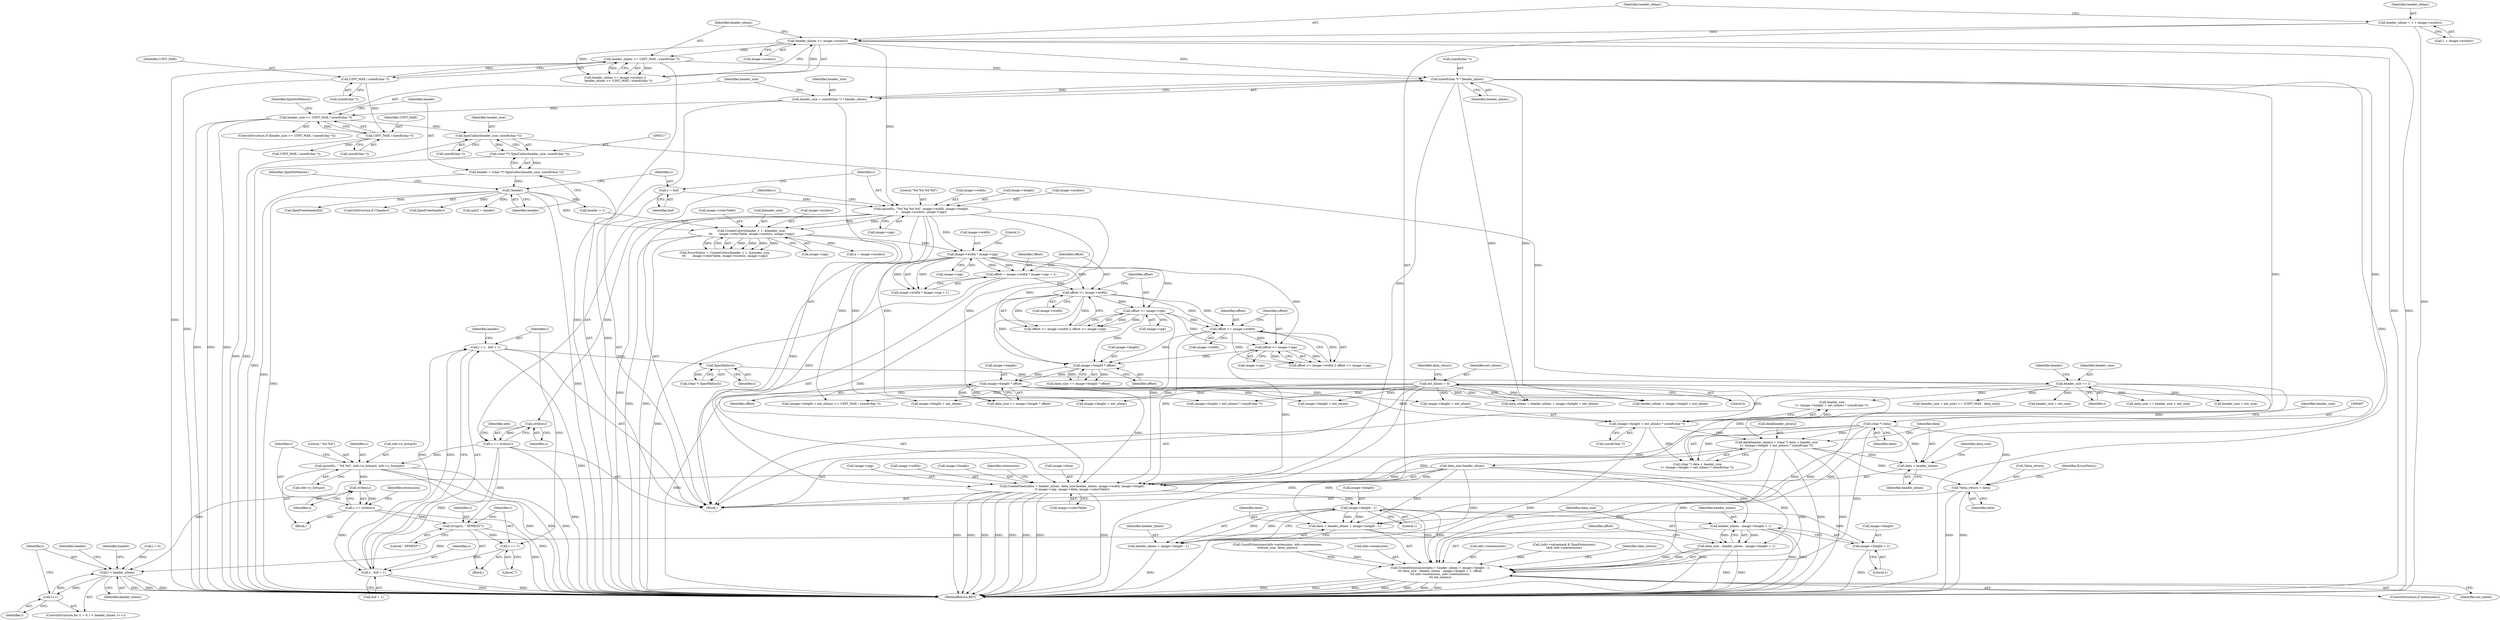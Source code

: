 digraph "0_libXpm_d1167418f0fd02a27f617ec5afd6db053afbe185@array" {
"1000491" [label="(Call,data[header_nlines] = (char *) data + header_size\n\t+ (image->height + ext_nlines) * sizeof(char *))"];
"1000496" [label="(Call,(char *) data)"];
"1000300" [label="(Call,header_size += l)"];
"1000292" [label="(Call,XpmMalloc(l))"];
"1000280" [label="(Call,l = s - buf + 1)"];
"1000282" [label="(Call,s - buf + 1)"];
"1000267" [label="(Call,s += strlen(s))"];
"1000269" [label="(Call,strlen(s))"];
"1000258" [label="(Call,sprintf(s, \" %d %d\", info->x_hotspot, info->y_hotspot))"];
"1000245" [label="(Call,s += strlen(s))"];
"1000247" [label="(Call,strlen(s))"];
"1000230" [label="(Call,sprintf(s, \"%d %d %d %d\", image->width, image->height,\n\t    image->ncolors, image->cpp))"];
"1000227" [label="(Call,s = buf)"];
"1000186" [label="(Call,header_nlines <= image->ncolors)"];
"1000177" [label="(Call,header_nlines = 1 + image->ncolors)"];
"1000277" [label="(Call,s += 7)"];
"1000274" [label="(Call,strcpy(s, \" XPMEXT\"))"];
"1000218" [label="(Call,XpmCalloc(header_size, sizeof(char *)))"];
"1000206" [label="(Call,header_size >= UINT_MAX / sizeof(char *))"];
"1000199" [label="(Call,header_size = sizeof(char *) * header_nlines)"];
"1000201" [label="(Call,sizeof(char *) * header_nlines)"];
"1000191" [label="(Call,header_nlines >= UINT_MAX / sizeof(char *))"];
"1000193" [label="(Call,UINT_MAX / sizeof(char *))"];
"1000208" [label="(Call,UINT_MAX / sizeof(char *))"];
"1000501" [label="(Call,(image->height + ext_nlines) * sizeof(char *))"];
"1000403" [label="(Call,image->height * offset)"];
"1000394" [label="(Call,image->height * offset)"];
"1000343" [label="(Call,offset <= image->width)"];
"1000330" [label="(Call,offset = image->width * image->cpp + 1)"];
"1000333" [label="(Call,image->width * image->cpp)"];
"1000309" [label="(Call,CreateColors(header + 1, &header_size,\n\t\t\t       image->colorTable, image->ncolors, image->cpp))"];
"1000223" [label="(Call,!header)"];
"1000214" [label="(Call,header = (char **) XpmCalloc(header_size, sizeof(char *)))"];
"1000216" [label="(Call,(char **) XpmCalloc(header_size, sizeof(char *)))"];
"1000360" [label="(Call,offset <= image->cpp)"];
"1000355" [label="(Call,offset <= image->width)"];
"1000348" [label="(Call,offset <= image->cpp)"];
"1000141" [label="(Call,ext_nlines = 0)"];
"1000509" [label="(Call,CreatePixels(data + header_nlines, data_size-header_nlines, image->width, image->height,\n\t\t image->cpp, image->data, image->colorTable))"];
"1000538" [label="(Call,image->height - 1)"];
"1000533" [label="(Call,CreateExtensions(data + header_nlines + image->height - 1,\n\t\t\t data_size - header_nlines - image->height + 1, offset,\n\t\t\t info->extensions, info->nextensions,\n\t\t\t ext_nlines))"];
"1000534" [label="(Call,data + header_nlines + image->height - 1)"];
"1000536" [label="(Call,header_nlines + image->height - 1)"];
"1000545" [label="(Call,header_nlines - image->height + 1)"];
"1000543" [label="(Call,data_size - header_nlines - image->height + 1)"];
"1000575" [label="(Call,l < header_nlines)"];
"1000578" [label="(Call,l++)"];
"1000547" [label="(Call,image->height + 1)"];
"1000510" [label="(Call,data + header_nlines)"];
"1000560" [label="(Call,*data_return = data)"];
"1000177" [label="(Call,header_nlines = 1 + image->ncolors)"];
"1000231" [label="(Identifier,s)"];
"1000498" [label="(Identifier,data)"];
"1000269" [label="(Call,strlen(s))"];
"1000229" [label="(Identifier,buf)"];
"1000355" [label="(Call,offset <= image->width)"];
"1000383" [label="(Call,image->height + ext_nlines)"];
"1000321" [label="(Call,image->cpp)"];
"1000200" [label="(Identifier,header_size)"];
"1000332" [label="(Call,image->width * image->cpp + 1)"];
"1000222" [label="(ControlStructure,if (!header))"];
"1000500" [label="(Identifier,header_size)"];
"1000284" [label="(Call,buf + 1)"];
"1000207" [label="(Identifier,header_size)"];
"1000495" [label="(Call,(char *) data + header_size\n\t+ (image->height + ext_nlines) * sizeof(char *))"];
"1000547" [label="(Call,image->height + 1)"];
"1000348" [label="(Call,offset <= image->cpp)"];
"1000404" [label="(Call,image->height)"];
"1000344" [label="(Identifier,offset)"];
"1000283" [label="(Identifier,s)"];
"1000491" [label="(Call,data[header_nlines] = (char *) data + header_size\n\t+ (image->height + ext_nlines) * sizeof(char *))"];
"1000543" [label="(Call,data_size - header_nlines - image->height + 1)"];
"1000544" [label="(Identifier,data_size)"];
"1000545" [label="(Call,header_nlines - image->height + 1)"];
"1000210" [label="(Call,sizeof(char *))"];
"1000331" [label="(Identifier,offset)"];
"1000507" [label="(Call,sizeof(char *))"];
"1000499" [label="(Call,header_size\n\t+ (image->height + ext_nlines) * sizeof(char *))"];
"1000178" [label="(Identifier,header_nlines)"];
"1000278" [label="(Identifier,s)"];
"1000199" [label="(Call,header_size = sizeof(char *) * header_nlines)"];
"1000522" [label="(Call,image->cpp)"];
"1000246" [label="(Identifier,s)"];
"1000289" [label="(Identifier,header)"];
"1000149" [label="(Identifier,data_return)"];
"1000516" [label="(Call,image->width)"];
"1000188" [label="(Call,image->ncolors)"];
"1000410" [label="(Call,header_size + ext_size)"];
"1000305" [label="(Identifier,header)"];
"1000228" [label="(Identifier,s)"];
"1000259" [label="(Identifier,s)"];
"1000309" [label="(Call,CreateColors(header + 1, &header_size,\n\t\t\t       image->colorTable, image->ncolors, image->cpp))"];
"1000337" [label="(Call,image->cpp)"];
"1000356" [label="(Identifier,offset)"];
"1000333" [label="(Call,image->width * image->cpp)"];
"1000257" [label="(Block,)"];
"1000561" [label="(Call,*data_return)"];
"1000343" [label="(Call,offset <= image->width)"];
"1000292" [label="(Call,XpmMalloc(l))"];
"1000219" [label="(Identifier,header_size)"];
"1000275" [label="(Identifier,s)"];
"1000394" [label="(Call,image->height * offset)"];
"1000242" [label="(Call,image->cpp)"];
"1000230" [label="(Call,sprintf(s, \"%d %d %d %d\", image->width, image->height,\n\t    image->ncolors, image->cpp))"];
"1000589" [label="(Identifier,header)"];
"1000280" [label="(Call,l = s - buf + 1)"];
"1000310" [label="(Call,header + 1)"];
"1000195" [label="(Call,sizeof(char *))"];
"1000403" [label="(Call,image->height * offset)"];
"1000245" [label="(Call,s += strlen(s))"];
"1000536" [label="(Call,header_nlines + image->height - 1)"];
"1000179" [label="(Call,1 + image->ncolors)"];
"1000227" [label="(Call,s = buf)"];
"1000501" [label="(Call,(image->height + ext_nlines) * sizeof(char *))"];
"1000560" [label="(Call,*data_return = data)"];
"1000398" [label="(Identifier,offset)"];
"1000205" [label="(ControlStructure,if (header_size >= UINT_MAX / sizeof(char *)))"];
"1000407" [label="(Identifier,offset)"];
"1000313" [label="(Call,&header_size)"];
"1000519" [label="(Call,image->height)"];
"1000509" [label="(Call,CreatePixels(data + header_nlines, data_size-header_nlines, image->width, image->height,\n\t\t image->cpp, image->data, image->colorTable))"];
"1000226" [label="(Identifier,XpmNoMemory)"];
"1000551" [label="(Literal,1)"];
"1000264" [label="(Call,info->y_hotspot)"];
"1000440" [label="(Call,n = image->ncolors)"];
"1000334" [label="(Call,image->width)"];
"1000261" [label="(Call,info->x_hotspot)"];
"1000202" [label="(Call,sizeof(char *))"];
"1000533" [label="(Call,CreateExtensions(data + header_nlines + image->height - 1,\n\t\t\t data_size - header_nlines - image->height + 1, offset,\n\t\t\t info->extensions, info->nextensions,\n\t\t\t ext_nlines))"];
"1000302" [label="(Identifier,l)"];
"1000143" [label="(Literal,0)"];
"1000538" [label="(Call,image->height - 1)"];
"1000216" [label="(Call,(char **) XpmCalloc(header_size, sizeof(char *)))"];
"1000247" [label="(Call,strlen(s))"];
"1000576" [label="(Identifier,l)"];
"1000277" [label="(Call,s += 7)"];
"1000117" [label="(Block,)"];
"1000141" [label="(Call,ext_nlines = 0)"];
"1000535" [label="(Identifier,data)"];
"1000582" [label="(Identifier,header)"];
"1000268" [label="(Identifier,s)"];
"1000532" [label="(Identifier,extensions)"];
"1000191" [label="(Call,header_nlines >= UINT_MAX / sizeof(char *))"];
"1000301" [label="(Identifier,header_size)"];
"1000392" [label="(Call,data_size += image->height * offset)"];
"1000260" [label="(Literal,\" %d %d\")"];
"1000273" [label="(Block,)"];
"1000345" [label="(Call,image->width)"];
"1000232" [label="(Literal,\"%d %d %d %d\")"];
"1000395" [label="(Call,image->height)"];
"1000251" [label="(Identifier,info)"];
"1000575" [label="(Call,l < header_nlines)"];
"1000307" [label="(Call,ErrorStatus = CreateColors(header + 1, &header_size,\n\t\t\t       image->colorTable, image->ncolors, image->cpp))"];
"1000318" [label="(Call,image->ncolors)"];
"1000563" [label="(Identifier,data)"];
"1000270" [label="(Identifier,s)"];
"1000233" [label="(Call,image->width)"];
"1000192" [label="(Identifier,header_nlines)"];
"1000542" [label="(Literal,1)"];
"1000588" [label="(Call,XpmFree(header))"];
"1000565" [label="(Identifier,ErrorStatus)"];
"1000213" [label="(Identifier,XpmNoMemory)"];
"1000546" [label="(Identifier,header_nlines)"];
"1000418" [label="(Call,data_size += header_size + ext_size)"];
"1000208" [label="(Call,UINT_MAX / sizeof(char *))"];
"1000186" [label="(Call,header_nlines <= image->ncolors)"];
"1000315" [label="(Call,image->colorTable)"];
"1000193" [label="(Call,UINT_MAX / sizeof(char *))"];
"1000362" [label="(Call,image->cpp)"];
"1000330" [label="(Call,offset = image->width * image->cpp + 1)"];
"1000512" [label="(Identifier,header_nlines)"];
"1000215" [label="(Identifier,header)"];
"1000267" [label="(Call,s += strlen(s))"];
"1000368" [label="(Call,(image->height + ext_nlines) >= UINT_MAX / sizeof(char *))"];
"1000454" [label="(Call,sptr2 = header)"];
"1000537" [label="(Identifier,header_nlines)"];
"1000492" [label="(Call,data[header_nlines])"];
"1000511" [label="(Identifier,data)"];
"1000548" [label="(Call,image->height)"];
"1000185" [label="(Call,header_nlines <= image->ncolors ||\n       header_nlines >= UINT_MAX / sizeof(char *))"];
"1000539" [label="(Call,image->height)"];
"1000423" [label="(Call,data_nlines = header_nlines + image->height + ext_nlines)"];
"1000360" [label="(Call,offset <= image->cpp)"];
"1000556" [label="(Call,info->nextensions)"];
"1000420" [label="(Call,header_size + ext_size)"];
"1000155" [label="(Call,(info->valuemask & XpmExtensions)\n\t&& info->nextensions)"];
"1000220" [label="(Call,sizeof(char *))"];
"1000204" [label="(Identifier,header_nlines)"];
"1000201" [label="(Call,sizeof(char *) * header_nlines)"];
"1000350" [label="(Call,image->cpp)"];
"1000382" [label="(Call,(image->height + ext_nlines) * sizeof(char *))"];
"1000272" [label="(Identifier,extensions)"];
"1000572" [label="(Call,l = 0)"];
"1000258" [label="(Call,sprintf(s, \" %d %d\", info->x_hotspot, info->y_hotspot))"];
"1000290" [label="(Call,(char *) XpmMalloc(l))"];
"1000349" [label="(Identifier,offset)"];
"1000300" [label="(Call,header_size += l)"];
"1000531" [label="(ControlStructure,if (extensions))"];
"1000281" [label="(Identifier,l)"];
"1000276" [label="(Literal,\" XPMEXT\")"];
"1000401" [label="(Call,data_size += image->height * offset)"];
"1000357" [label="(Call,image->width)"];
"1000592" [label="(MethodReturn,RET)"];
"1000223" [label="(Call,!header)"];
"1000525" [label="(Call,image->data)"];
"1000559" [label="(Identifier,ext_nlines)"];
"1000513" [label="(Call,data_size-header_nlines)"];
"1000274" [label="(Call,strcpy(s, \" XPMEXT\"))"];
"1000194" [label="(Identifier,UINT_MAX)"];
"1000218" [label="(Call,XpmCalloc(header_size, sizeof(char *)))"];
"1000214" [label="(Call,header = (char **) XpmCalloc(header_size, sizeof(char *)))"];
"1000293" [label="(Identifier,l)"];
"1000562" [label="(Identifier,data_return)"];
"1000166" [label="(Call,CountExtensions(info->extensions, info->nextensions,\n\t\t\t&ext_size, &ext_nlines))"];
"1000571" [label="(ControlStructure,for (l = 0; l < header_nlines; l++))"];
"1000206" [label="(Call,header_size >= UINT_MAX / sizeof(char *))"];
"1000553" [label="(Call,info->extensions)"];
"1000187" [label="(Identifier,header_nlines)"];
"1000248" [label="(Identifier,s)"];
"1000496" [label="(Call,(char *) data)"];
"1000514" [label="(Identifier,data_size)"];
"1000502" [label="(Call,image->height + ext_nlines)"];
"1000361" [label="(Identifier,offset)"];
"1000279" [label="(Literal,7)"];
"1000579" [label="(Identifier,l)"];
"1000224" [label="(Identifier,header)"];
"1000354" [label="(Call,offset <= image->width || offset <= image->cpp)"];
"1000427" [label="(Call,image->height + ext_nlines)"];
"1000209" [label="(Identifier,UINT_MAX)"];
"1000425" [label="(Call,header_nlines + image->height + ext_nlines)"];
"1000342" [label="(Call,offset <= image->width || offset <= image->cpp)"];
"1000369" [label="(Call,image->height + ext_nlines)"];
"1000584" [label="(Call,XpmFree(header[l]))"];
"1000374" [label="(Call,UINT_MAX / sizeof(char *))"];
"1000236" [label="(Call,image->height)"];
"1000510" [label="(Call,data + header_nlines)"];
"1000340" [label="(Literal,1)"];
"1000142" [label="(Identifier,ext_nlines)"];
"1000552" [label="(Identifier,offset)"];
"1000282" [label="(Call,s - buf + 1)"];
"1000578" [label="(Call,l++)"];
"1000409" [label="(Call,(header_size + ext_size) >= (UINT_MAX - data_size))"];
"1000528" [label="(Call,image->colorTable)"];
"1000534" [label="(Call,data + header_nlines + image->height - 1)"];
"1000577" [label="(Identifier,header_nlines)"];
"1000239" [label="(Call,image->ncolors)"];
"1000491" -> "1000117"  [label="AST: "];
"1000491" -> "1000495"  [label="CFG: "];
"1000492" -> "1000491"  [label="AST: "];
"1000495" -> "1000491"  [label="AST: "];
"1000511" -> "1000491"  [label="CFG: "];
"1000491" -> "1000592"  [label="DDG: "];
"1000491" -> "1000592"  [label="DDG: "];
"1000496" -> "1000491"  [label="DDG: "];
"1000300" -> "1000491"  [label="DDG: "];
"1000501" -> "1000491"  [label="DDG: "];
"1000491" -> "1000509"  [label="DDG: "];
"1000491" -> "1000510"  [label="DDG: "];
"1000491" -> "1000533"  [label="DDG: "];
"1000491" -> "1000534"  [label="DDG: "];
"1000491" -> "1000560"  [label="DDG: "];
"1000496" -> "1000495"  [label="AST: "];
"1000496" -> "1000498"  [label="CFG: "];
"1000497" -> "1000496"  [label="AST: "];
"1000498" -> "1000496"  [label="AST: "];
"1000500" -> "1000496"  [label="CFG: "];
"1000496" -> "1000495"  [label="DDG: "];
"1000496" -> "1000509"  [label="DDG: "];
"1000496" -> "1000510"  [label="DDG: "];
"1000496" -> "1000533"  [label="DDG: "];
"1000496" -> "1000534"  [label="DDG: "];
"1000496" -> "1000560"  [label="DDG: "];
"1000300" -> "1000117"  [label="AST: "];
"1000300" -> "1000302"  [label="CFG: "];
"1000301" -> "1000300"  [label="AST: "];
"1000302" -> "1000300"  [label="AST: "];
"1000305" -> "1000300"  [label="CFG: "];
"1000292" -> "1000300"  [label="DDG: "];
"1000218" -> "1000300"  [label="DDG: "];
"1000300" -> "1000409"  [label="DDG: "];
"1000300" -> "1000410"  [label="DDG: "];
"1000300" -> "1000418"  [label="DDG: "];
"1000300" -> "1000420"  [label="DDG: "];
"1000300" -> "1000495"  [label="DDG: "];
"1000300" -> "1000499"  [label="DDG: "];
"1000292" -> "1000290"  [label="AST: "];
"1000292" -> "1000293"  [label="CFG: "];
"1000293" -> "1000292"  [label="AST: "];
"1000290" -> "1000292"  [label="CFG: "];
"1000292" -> "1000290"  [label="DDG: "];
"1000280" -> "1000292"  [label="DDG: "];
"1000280" -> "1000117"  [label="AST: "];
"1000280" -> "1000282"  [label="CFG: "];
"1000281" -> "1000280"  [label="AST: "];
"1000282" -> "1000280"  [label="AST: "];
"1000289" -> "1000280"  [label="CFG: "];
"1000280" -> "1000592"  [label="DDG: "];
"1000282" -> "1000280"  [label="DDG: "];
"1000282" -> "1000280"  [label="DDG: "];
"1000282" -> "1000284"  [label="CFG: "];
"1000283" -> "1000282"  [label="AST: "];
"1000284" -> "1000282"  [label="AST: "];
"1000282" -> "1000592"  [label="DDG: "];
"1000282" -> "1000592"  [label="DDG: "];
"1000267" -> "1000282"  [label="DDG: "];
"1000277" -> "1000282"  [label="DDG: "];
"1000245" -> "1000282"  [label="DDG: "];
"1000267" -> "1000257"  [label="AST: "];
"1000267" -> "1000269"  [label="CFG: "];
"1000268" -> "1000267"  [label="AST: "];
"1000269" -> "1000267"  [label="AST: "];
"1000272" -> "1000267"  [label="CFG: "];
"1000267" -> "1000592"  [label="DDG: "];
"1000269" -> "1000267"  [label="DDG: "];
"1000267" -> "1000274"  [label="DDG: "];
"1000269" -> "1000270"  [label="CFG: "];
"1000270" -> "1000269"  [label="AST: "];
"1000258" -> "1000269"  [label="DDG: "];
"1000258" -> "1000257"  [label="AST: "];
"1000258" -> "1000264"  [label="CFG: "];
"1000259" -> "1000258"  [label="AST: "];
"1000260" -> "1000258"  [label="AST: "];
"1000261" -> "1000258"  [label="AST: "];
"1000264" -> "1000258"  [label="AST: "];
"1000268" -> "1000258"  [label="CFG: "];
"1000258" -> "1000592"  [label="DDG: "];
"1000258" -> "1000592"  [label="DDG: "];
"1000258" -> "1000592"  [label="DDG: "];
"1000245" -> "1000258"  [label="DDG: "];
"1000245" -> "1000117"  [label="AST: "];
"1000245" -> "1000247"  [label="CFG: "];
"1000246" -> "1000245"  [label="AST: "];
"1000247" -> "1000245"  [label="AST: "];
"1000251" -> "1000245"  [label="CFG: "];
"1000245" -> "1000592"  [label="DDG: "];
"1000247" -> "1000245"  [label="DDG: "];
"1000245" -> "1000274"  [label="DDG: "];
"1000247" -> "1000248"  [label="CFG: "];
"1000248" -> "1000247"  [label="AST: "];
"1000230" -> "1000247"  [label="DDG: "];
"1000230" -> "1000117"  [label="AST: "];
"1000230" -> "1000242"  [label="CFG: "];
"1000231" -> "1000230"  [label="AST: "];
"1000232" -> "1000230"  [label="AST: "];
"1000233" -> "1000230"  [label="AST: "];
"1000236" -> "1000230"  [label="AST: "];
"1000239" -> "1000230"  [label="AST: "];
"1000242" -> "1000230"  [label="AST: "];
"1000246" -> "1000230"  [label="CFG: "];
"1000230" -> "1000592"  [label="DDG: "];
"1000227" -> "1000230"  [label="DDG: "];
"1000186" -> "1000230"  [label="DDG: "];
"1000230" -> "1000309"  [label="DDG: "];
"1000230" -> "1000309"  [label="DDG: "];
"1000230" -> "1000333"  [label="DDG: "];
"1000230" -> "1000368"  [label="DDG: "];
"1000230" -> "1000369"  [label="DDG: "];
"1000230" -> "1000382"  [label="DDG: "];
"1000230" -> "1000383"  [label="DDG: "];
"1000230" -> "1000394"  [label="DDG: "];
"1000227" -> "1000117"  [label="AST: "];
"1000227" -> "1000229"  [label="CFG: "];
"1000228" -> "1000227"  [label="AST: "];
"1000229" -> "1000227"  [label="AST: "];
"1000231" -> "1000227"  [label="CFG: "];
"1000186" -> "1000185"  [label="AST: "];
"1000186" -> "1000188"  [label="CFG: "];
"1000187" -> "1000186"  [label="AST: "];
"1000188" -> "1000186"  [label="AST: "];
"1000192" -> "1000186"  [label="CFG: "];
"1000185" -> "1000186"  [label="CFG: "];
"1000186" -> "1000592"  [label="DDG: "];
"1000186" -> "1000592"  [label="DDG: "];
"1000186" -> "1000185"  [label="DDG: "];
"1000186" -> "1000185"  [label="DDG: "];
"1000177" -> "1000186"  [label="DDG: "];
"1000186" -> "1000191"  [label="DDG: "];
"1000186" -> "1000201"  [label="DDG: "];
"1000177" -> "1000117"  [label="AST: "];
"1000177" -> "1000179"  [label="CFG: "];
"1000178" -> "1000177"  [label="AST: "];
"1000179" -> "1000177"  [label="AST: "];
"1000187" -> "1000177"  [label="CFG: "];
"1000177" -> "1000592"  [label="DDG: "];
"1000277" -> "1000273"  [label="AST: "];
"1000277" -> "1000279"  [label="CFG: "];
"1000278" -> "1000277"  [label="AST: "];
"1000279" -> "1000277"  [label="AST: "];
"1000281" -> "1000277"  [label="CFG: "];
"1000274" -> "1000277"  [label="DDG: "];
"1000274" -> "1000273"  [label="AST: "];
"1000274" -> "1000276"  [label="CFG: "];
"1000275" -> "1000274"  [label="AST: "];
"1000276" -> "1000274"  [label="AST: "];
"1000278" -> "1000274"  [label="CFG: "];
"1000274" -> "1000592"  [label="DDG: "];
"1000218" -> "1000216"  [label="AST: "];
"1000218" -> "1000220"  [label="CFG: "];
"1000219" -> "1000218"  [label="AST: "];
"1000220" -> "1000218"  [label="AST: "];
"1000216" -> "1000218"  [label="CFG: "];
"1000218" -> "1000592"  [label="DDG: "];
"1000218" -> "1000216"  [label="DDG: "];
"1000206" -> "1000218"  [label="DDG: "];
"1000206" -> "1000205"  [label="AST: "];
"1000206" -> "1000208"  [label="CFG: "];
"1000207" -> "1000206"  [label="AST: "];
"1000208" -> "1000206"  [label="AST: "];
"1000213" -> "1000206"  [label="CFG: "];
"1000215" -> "1000206"  [label="CFG: "];
"1000206" -> "1000592"  [label="DDG: "];
"1000206" -> "1000592"  [label="DDG: "];
"1000206" -> "1000592"  [label="DDG: "];
"1000199" -> "1000206"  [label="DDG: "];
"1000208" -> "1000206"  [label="DDG: "];
"1000199" -> "1000117"  [label="AST: "];
"1000199" -> "1000201"  [label="CFG: "];
"1000200" -> "1000199"  [label="AST: "];
"1000201" -> "1000199"  [label="AST: "];
"1000207" -> "1000199"  [label="CFG: "];
"1000199" -> "1000592"  [label="DDG: "];
"1000201" -> "1000199"  [label="DDG: "];
"1000201" -> "1000204"  [label="CFG: "];
"1000202" -> "1000201"  [label="AST: "];
"1000204" -> "1000201"  [label="AST: "];
"1000201" -> "1000592"  [label="DDG: "];
"1000191" -> "1000201"  [label="DDG: "];
"1000201" -> "1000423"  [label="DDG: "];
"1000201" -> "1000425"  [label="DDG: "];
"1000201" -> "1000509"  [label="DDG: "];
"1000201" -> "1000510"  [label="DDG: "];
"1000201" -> "1000513"  [label="DDG: "];
"1000191" -> "1000185"  [label="AST: "];
"1000191" -> "1000193"  [label="CFG: "];
"1000192" -> "1000191"  [label="AST: "];
"1000193" -> "1000191"  [label="AST: "];
"1000185" -> "1000191"  [label="CFG: "];
"1000191" -> "1000592"  [label="DDG: "];
"1000191" -> "1000592"  [label="DDG: "];
"1000191" -> "1000185"  [label="DDG: "];
"1000191" -> "1000185"  [label="DDG: "];
"1000193" -> "1000191"  [label="DDG: "];
"1000193" -> "1000195"  [label="CFG: "];
"1000194" -> "1000193"  [label="AST: "];
"1000195" -> "1000193"  [label="AST: "];
"1000193" -> "1000592"  [label="DDG: "];
"1000193" -> "1000208"  [label="DDG: "];
"1000208" -> "1000210"  [label="CFG: "];
"1000209" -> "1000208"  [label="AST: "];
"1000210" -> "1000208"  [label="AST: "];
"1000208" -> "1000592"  [label="DDG: "];
"1000208" -> "1000374"  [label="DDG: "];
"1000501" -> "1000499"  [label="AST: "];
"1000501" -> "1000507"  [label="CFG: "];
"1000502" -> "1000501"  [label="AST: "];
"1000507" -> "1000501"  [label="AST: "];
"1000499" -> "1000501"  [label="CFG: "];
"1000501" -> "1000592"  [label="DDG: "];
"1000501" -> "1000495"  [label="DDG: "];
"1000501" -> "1000499"  [label="DDG: "];
"1000403" -> "1000501"  [label="DDG: "];
"1000141" -> "1000501"  [label="DDG: "];
"1000403" -> "1000401"  [label="AST: "];
"1000403" -> "1000407"  [label="CFG: "];
"1000404" -> "1000403"  [label="AST: "];
"1000407" -> "1000403"  [label="AST: "];
"1000401" -> "1000403"  [label="CFG: "];
"1000403" -> "1000592"  [label="DDG: "];
"1000403" -> "1000401"  [label="DDG: "];
"1000403" -> "1000401"  [label="DDG: "];
"1000394" -> "1000403"  [label="DDG: "];
"1000394" -> "1000403"  [label="DDG: "];
"1000403" -> "1000423"  [label="DDG: "];
"1000403" -> "1000425"  [label="DDG: "];
"1000403" -> "1000427"  [label="DDG: "];
"1000403" -> "1000502"  [label="DDG: "];
"1000403" -> "1000509"  [label="DDG: "];
"1000403" -> "1000533"  [label="DDG: "];
"1000394" -> "1000392"  [label="AST: "];
"1000394" -> "1000398"  [label="CFG: "];
"1000395" -> "1000394"  [label="AST: "];
"1000398" -> "1000394"  [label="AST: "];
"1000392" -> "1000394"  [label="CFG: "];
"1000394" -> "1000392"  [label="DDG: "];
"1000394" -> "1000392"  [label="DDG: "];
"1000343" -> "1000394"  [label="DDG: "];
"1000360" -> "1000394"  [label="DDG: "];
"1000355" -> "1000394"  [label="DDG: "];
"1000348" -> "1000394"  [label="DDG: "];
"1000343" -> "1000342"  [label="AST: "];
"1000343" -> "1000345"  [label="CFG: "];
"1000344" -> "1000343"  [label="AST: "];
"1000345" -> "1000343"  [label="AST: "];
"1000349" -> "1000343"  [label="CFG: "];
"1000342" -> "1000343"  [label="CFG: "];
"1000343" -> "1000342"  [label="DDG: "];
"1000343" -> "1000342"  [label="DDG: "];
"1000330" -> "1000343"  [label="DDG: "];
"1000333" -> "1000343"  [label="DDG: "];
"1000343" -> "1000348"  [label="DDG: "];
"1000343" -> "1000355"  [label="DDG: "];
"1000343" -> "1000355"  [label="DDG: "];
"1000343" -> "1000509"  [label="DDG: "];
"1000330" -> "1000117"  [label="AST: "];
"1000330" -> "1000332"  [label="CFG: "];
"1000331" -> "1000330"  [label="AST: "];
"1000332" -> "1000330"  [label="AST: "];
"1000344" -> "1000330"  [label="CFG: "];
"1000330" -> "1000592"  [label="DDG: "];
"1000333" -> "1000330"  [label="DDG: "];
"1000333" -> "1000330"  [label="DDG: "];
"1000333" -> "1000332"  [label="AST: "];
"1000333" -> "1000337"  [label="CFG: "];
"1000334" -> "1000333"  [label="AST: "];
"1000337" -> "1000333"  [label="AST: "];
"1000340" -> "1000333"  [label="CFG: "];
"1000333" -> "1000332"  [label="DDG: "];
"1000333" -> "1000332"  [label="DDG: "];
"1000309" -> "1000333"  [label="DDG: "];
"1000333" -> "1000348"  [label="DDG: "];
"1000333" -> "1000360"  [label="DDG: "];
"1000333" -> "1000509"  [label="DDG: "];
"1000309" -> "1000307"  [label="AST: "];
"1000309" -> "1000321"  [label="CFG: "];
"1000310" -> "1000309"  [label="AST: "];
"1000313" -> "1000309"  [label="AST: "];
"1000315" -> "1000309"  [label="AST: "];
"1000318" -> "1000309"  [label="AST: "];
"1000321" -> "1000309"  [label="AST: "];
"1000307" -> "1000309"  [label="CFG: "];
"1000309" -> "1000592"  [label="DDG: "];
"1000309" -> "1000592"  [label="DDG: "];
"1000309" -> "1000307"  [label="DDG: "];
"1000309" -> "1000307"  [label="DDG: "];
"1000309" -> "1000307"  [label="DDG: "];
"1000309" -> "1000307"  [label="DDG: "];
"1000309" -> "1000307"  [label="DDG: "];
"1000223" -> "1000309"  [label="DDG: "];
"1000309" -> "1000440"  [label="DDG: "];
"1000309" -> "1000509"  [label="DDG: "];
"1000223" -> "1000222"  [label="AST: "];
"1000223" -> "1000224"  [label="CFG: "];
"1000224" -> "1000223"  [label="AST: "];
"1000226" -> "1000223"  [label="CFG: "];
"1000228" -> "1000223"  [label="CFG: "];
"1000223" -> "1000592"  [label="DDG: "];
"1000223" -> "1000592"  [label="DDG: "];
"1000214" -> "1000223"  [label="DDG: "];
"1000223" -> "1000310"  [label="DDG: "];
"1000223" -> "1000454"  [label="DDG: "];
"1000223" -> "1000584"  [label="DDG: "];
"1000223" -> "1000588"  [label="DDG: "];
"1000214" -> "1000117"  [label="AST: "];
"1000214" -> "1000216"  [label="CFG: "];
"1000215" -> "1000214"  [label="AST: "];
"1000216" -> "1000214"  [label="AST: "];
"1000224" -> "1000214"  [label="CFG: "];
"1000214" -> "1000592"  [label="DDG: "];
"1000216" -> "1000214"  [label="DDG: "];
"1000217" -> "1000216"  [label="AST: "];
"1000216" -> "1000592"  [label="DDG: "];
"1000360" -> "1000354"  [label="AST: "];
"1000360" -> "1000362"  [label="CFG: "];
"1000361" -> "1000360"  [label="AST: "];
"1000362" -> "1000360"  [label="AST: "];
"1000354" -> "1000360"  [label="CFG: "];
"1000360" -> "1000354"  [label="DDG: "];
"1000360" -> "1000354"  [label="DDG: "];
"1000355" -> "1000360"  [label="DDG: "];
"1000348" -> "1000360"  [label="DDG: "];
"1000360" -> "1000509"  [label="DDG: "];
"1000355" -> "1000354"  [label="AST: "];
"1000355" -> "1000357"  [label="CFG: "];
"1000356" -> "1000355"  [label="AST: "];
"1000357" -> "1000355"  [label="AST: "];
"1000361" -> "1000355"  [label="CFG: "];
"1000354" -> "1000355"  [label="CFG: "];
"1000355" -> "1000354"  [label="DDG: "];
"1000355" -> "1000354"  [label="DDG: "];
"1000348" -> "1000355"  [label="DDG: "];
"1000355" -> "1000509"  [label="DDG: "];
"1000348" -> "1000342"  [label="AST: "];
"1000348" -> "1000350"  [label="CFG: "];
"1000349" -> "1000348"  [label="AST: "];
"1000350" -> "1000348"  [label="AST: "];
"1000342" -> "1000348"  [label="CFG: "];
"1000348" -> "1000342"  [label="DDG: "];
"1000348" -> "1000342"  [label="DDG: "];
"1000348" -> "1000509"  [label="DDG: "];
"1000141" -> "1000117"  [label="AST: "];
"1000141" -> "1000143"  [label="CFG: "];
"1000142" -> "1000141"  [label="AST: "];
"1000143" -> "1000141"  [label="AST: "];
"1000149" -> "1000141"  [label="CFG: "];
"1000141" -> "1000592"  [label="DDG: "];
"1000141" -> "1000368"  [label="DDG: "];
"1000141" -> "1000369"  [label="DDG: "];
"1000141" -> "1000382"  [label="DDG: "];
"1000141" -> "1000383"  [label="DDG: "];
"1000141" -> "1000423"  [label="DDG: "];
"1000141" -> "1000425"  [label="DDG: "];
"1000141" -> "1000427"  [label="DDG: "];
"1000141" -> "1000502"  [label="DDG: "];
"1000141" -> "1000533"  [label="DDG: "];
"1000509" -> "1000117"  [label="AST: "];
"1000509" -> "1000528"  [label="CFG: "];
"1000510" -> "1000509"  [label="AST: "];
"1000513" -> "1000509"  [label="AST: "];
"1000516" -> "1000509"  [label="AST: "];
"1000519" -> "1000509"  [label="AST: "];
"1000522" -> "1000509"  [label="AST: "];
"1000525" -> "1000509"  [label="AST: "];
"1000528" -> "1000509"  [label="AST: "];
"1000532" -> "1000509"  [label="CFG: "];
"1000509" -> "1000592"  [label="DDG: "];
"1000509" -> "1000592"  [label="DDG: "];
"1000509" -> "1000592"  [label="DDG: "];
"1000509" -> "1000592"  [label="DDG: "];
"1000509" -> "1000592"  [label="DDG: "];
"1000509" -> "1000592"  [label="DDG: "];
"1000509" -> "1000592"  [label="DDG: "];
"1000509" -> "1000592"  [label="DDG: "];
"1000513" -> "1000509"  [label="DDG: "];
"1000513" -> "1000509"  [label="DDG: "];
"1000509" -> "1000538"  [label="DDG: "];
"1000538" -> "1000536"  [label="AST: "];
"1000538" -> "1000542"  [label="CFG: "];
"1000539" -> "1000538"  [label="AST: "];
"1000542" -> "1000538"  [label="AST: "];
"1000536" -> "1000538"  [label="CFG: "];
"1000538" -> "1000533"  [label="DDG: "];
"1000538" -> "1000533"  [label="DDG: "];
"1000538" -> "1000534"  [label="DDG: "];
"1000538" -> "1000534"  [label="DDG: "];
"1000538" -> "1000536"  [label="DDG: "];
"1000538" -> "1000536"  [label="DDG: "];
"1000538" -> "1000545"  [label="DDG: "];
"1000538" -> "1000547"  [label="DDG: "];
"1000533" -> "1000531"  [label="AST: "];
"1000533" -> "1000559"  [label="CFG: "];
"1000534" -> "1000533"  [label="AST: "];
"1000543" -> "1000533"  [label="AST: "];
"1000552" -> "1000533"  [label="AST: "];
"1000553" -> "1000533"  [label="AST: "];
"1000556" -> "1000533"  [label="AST: "];
"1000559" -> "1000533"  [label="AST: "];
"1000562" -> "1000533"  [label="CFG: "];
"1000533" -> "1000592"  [label="DDG: "];
"1000533" -> "1000592"  [label="DDG: "];
"1000533" -> "1000592"  [label="DDG: "];
"1000533" -> "1000592"  [label="DDG: "];
"1000533" -> "1000592"  [label="DDG: "];
"1000533" -> "1000592"  [label="DDG: "];
"1000533" -> "1000592"  [label="DDG: "];
"1000513" -> "1000533"  [label="DDG: "];
"1000543" -> "1000533"  [label="DDG: "];
"1000543" -> "1000533"  [label="DDG: "];
"1000166" -> "1000533"  [label="DDG: "];
"1000166" -> "1000533"  [label="DDG: "];
"1000155" -> "1000533"  [label="DDG: "];
"1000534" -> "1000536"  [label="CFG: "];
"1000535" -> "1000534"  [label="AST: "];
"1000536" -> "1000534"  [label="AST: "];
"1000544" -> "1000534"  [label="CFG: "];
"1000534" -> "1000592"  [label="DDG: "];
"1000513" -> "1000534"  [label="DDG: "];
"1000537" -> "1000536"  [label="AST: "];
"1000536" -> "1000592"  [label="DDG: "];
"1000513" -> "1000536"  [label="DDG: "];
"1000545" -> "1000543"  [label="AST: "];
"1000545" -> "1000547"  [label="CFG: "];
"1000546" -> "1000545"  [label="AST: "];
"1000547" -> "1000545"  [label="AST: "];
"1000543" -> "1000545"  [label="CFG: "];
"1000545" -> "1000592"  [label="DDG: "];
"1000545" -> "1000592"  [label="DDG: "];
"1000545" -> "1000543"  [label="DDG: "];
"1000545" -> "1000543"  [label="DDG: "];
"1000513" -> "1000545"  [label="DDG: "];
"1000545" -> "1000575"  [label="DDG: "];
"1000544" -> "1000543"  [label="AST: "];
"1000552" -> "1000543"  [label="CFG: "];
"1000543" -> "1000592"  [label="DDG: "];
"1000543" -> "1000592"  [label="DDG: "];
"1000513" -> "1000543"  [label="DDG: "];
"1000575" -> "1000571"  [label="AST: "];
"1000575" -> "1000577"  [label="CFG: "];
"1000576" -> "1000575"  [label="AST: "];
"1000577" -> "1000575"  [label="AST: "];
"1000582" -> "1000575"  [label="CFG: "];
"1000589" -> "1000575"  [label="CFG: "];
"1000575" -> "1000592"  [label="DDG: "];
"1000575" -> "1000592"  [label="DDG: "];
"1000575" -> "1000592"  [label="DDG: "];
"1000578" -> "1000575"  [label="DDG: "];
"1000572" -> "1000575"  [label="DDG: "];
"1000513" -> "1000575"  [label="DDG: "];
"1000575" -> "1000578"  [label="DDG: "];
"1000578" -> "1000571"  [label="AST: "];
"1000578" -> "1000579"  [label="CFG: "];
"1000579" -> "1000578"  [label="AST: "];
"1000576" -> "1000578"  [label="CFG: "];
"1000547" -> "1000551"  [label="CFG: "];
"1000548" -> "1000547"  [label="AST: "];
"1000551" -> "1000547"  [label="AST: "];
"1000547" -> "1000592"  [label="DDG: "];
"1000510" -> "1000512"  [label="CFG: "];
"1000511" -> "1000510"  [label="AST: "];
"1000512" -> "1000510"  [label="AST: "];
"1000514" -> "1000510"  [label="CFG: "];
"1000560" -> "1000117"  [label="AST: "];
"1000560" -> "1000563"  [label="CFG: "];
"1000561" -> "1000560"  [label="AST: "];
"1000563" -> "1000560"  [label="AST: "];
"1000565" -> "1000560"  [label="CFG: "];
"1000560" -> "1000592"  [label="DDG: "];
"1000560" -> "1000592"  [label="DDG: "];
}
